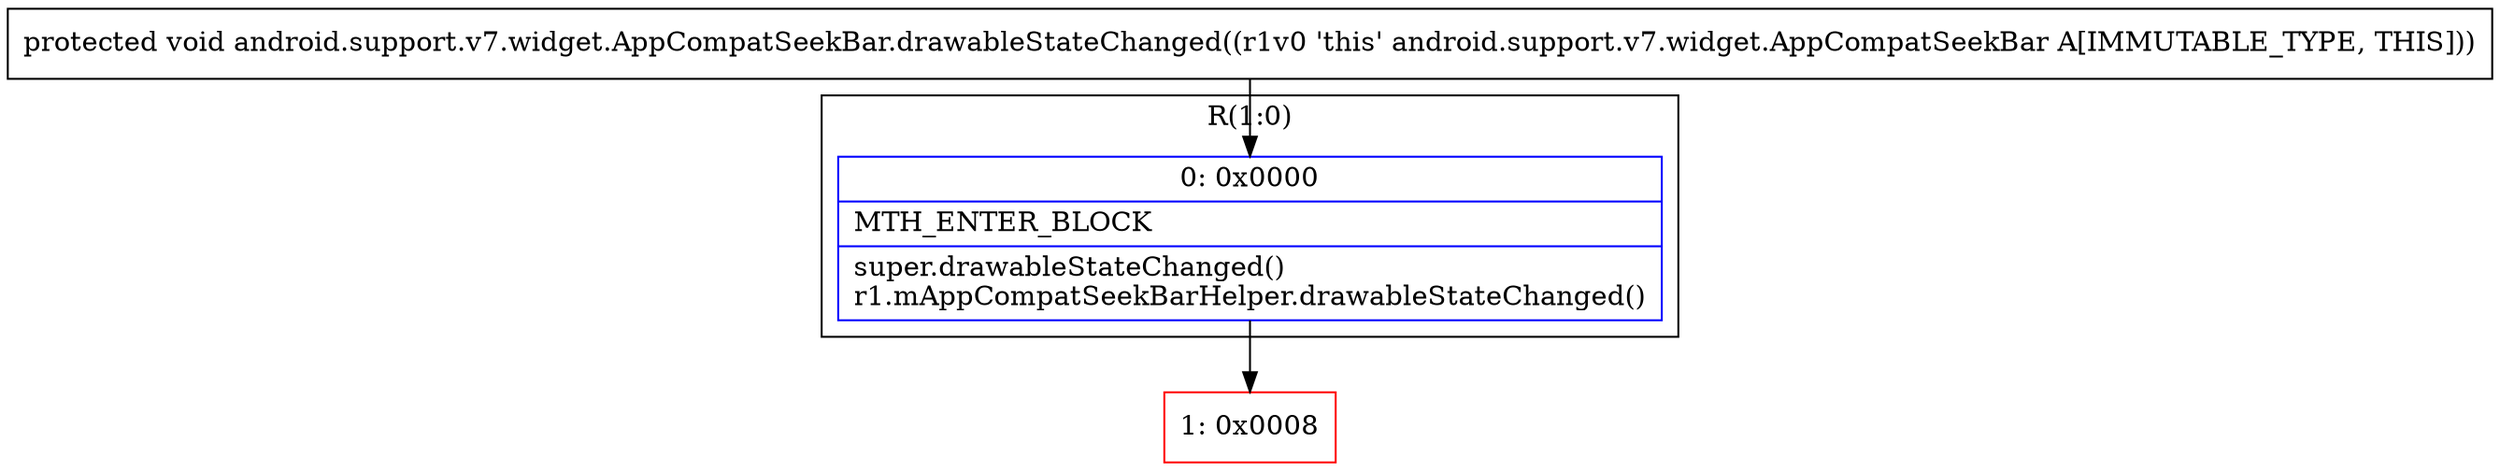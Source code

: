 digraph "CFG forandroid.support.v7.widget.AppCompatSeekBar.drawableStateChanged()V" {
subgraph cluster_Region_40532773 {
label = "R(1:0)";
node [shape=record,color=blue];
Node_0 [shape=record,label="{0\:\ 0x0000|MTH_ENTER_BLOCK\l|super.drawableStateChanged()\lr1.mAppCompatSeekBarHelper.drawableStateChanged()\l}"];
}
Node_1 [shape=record,color=red,label="{1\:\ 0x0008}"];
MethodNode[shape=record,label="{protected void android.support.v7.widget.AppCompatSeekBar.drawableStateChanged((r1v0 'this' android.support.v7.widget.AppCompatSeekBar A[IMMUTABLE_TYPE, THIS])) }"];
MethodNode -> Node_0;
Node_0 -> Node_1;
}

